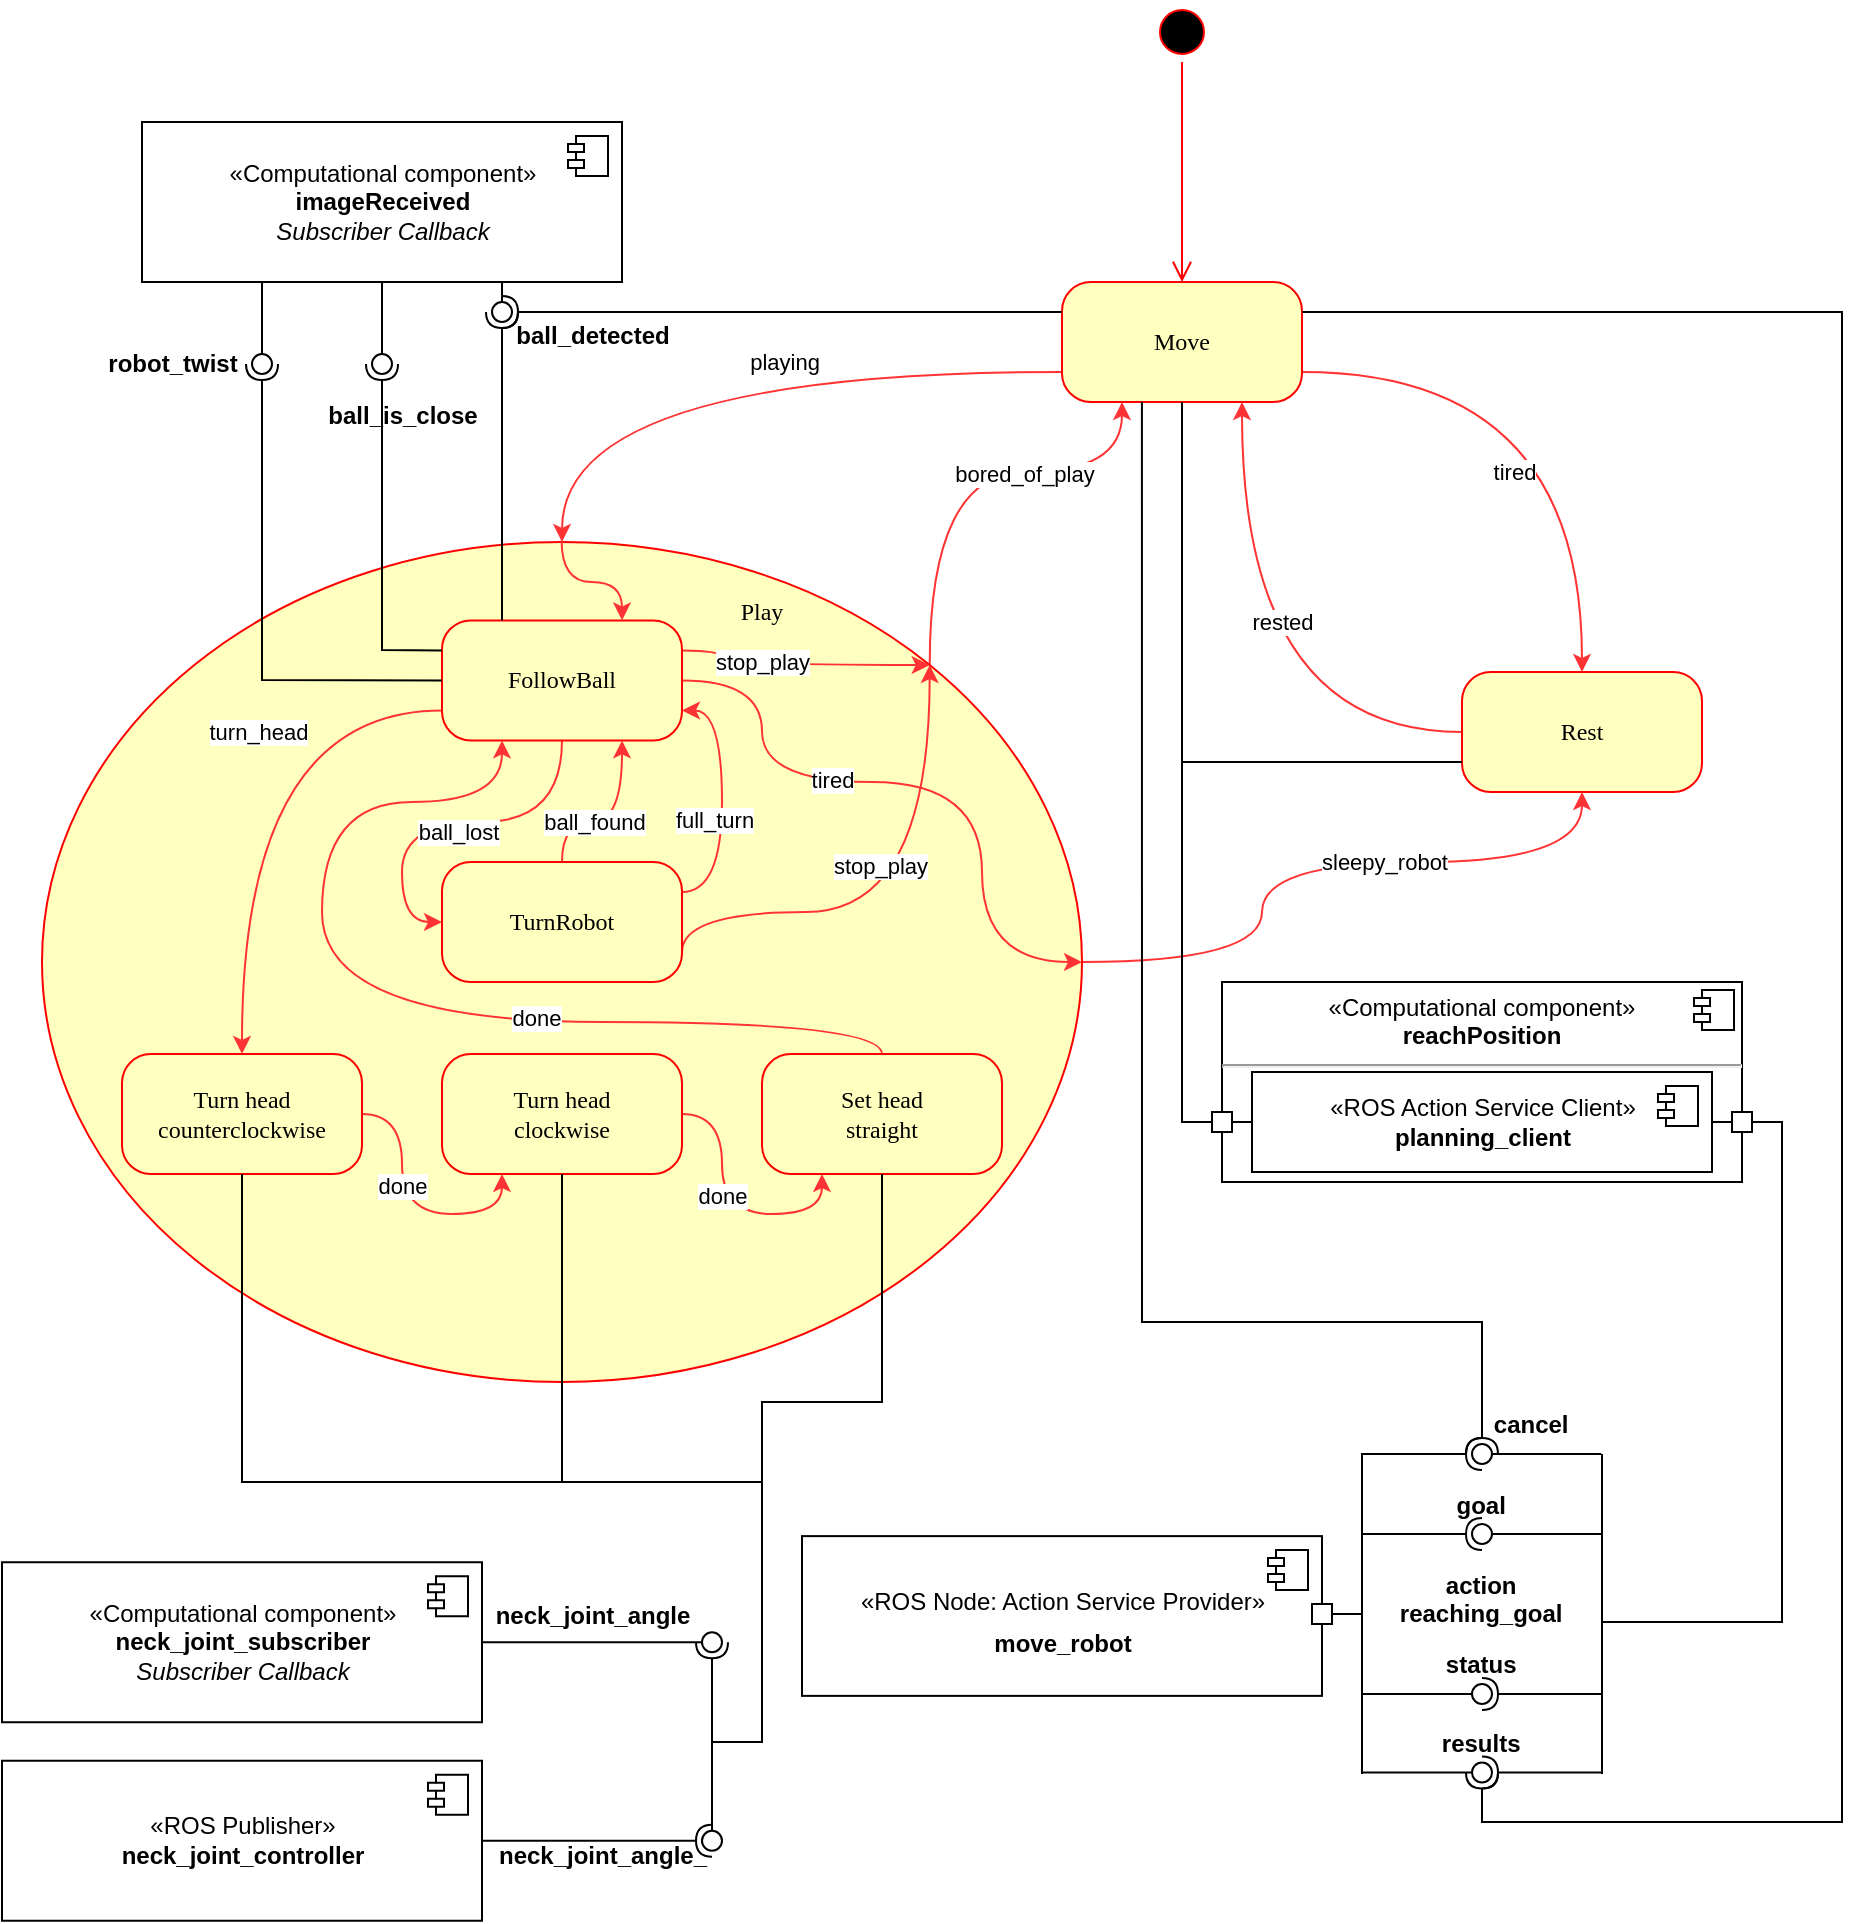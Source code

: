 <mxfile version="13.10.0" type="device"><diagram name="Page-1" id="58cdce13-f638-feb5-8d6f-7d28b1aa9fa0"><mxGraphModel dx="4853" dy="1680" grid="1" gridSize="10" guides="1" tooltips="1" connect="1" arrows="1" fold="1" page="1" pageScale="1" pageWidth="1100" pageHeight="850" background="#ffffff" math="0" shadow="0"><root><mxCell id="0"/><mxCell id="1" parent="0"/><mxCell id="Fb0dhV_kTxPqPZ2FEO-5-1" value="" style="ellipse;html=1;shape=startState;fillColor=#000000;strokeColor=#ff0000;rounded=1;shadow=0;comic=0;labelBackgroundColor=none;fontFamily=Verdana;fontSize=12;fontColor=#000000;align=center;direction=south;" parent="1" vertex="1"><mxGeometry x="-1565" y="50" width="30" height="30" as="geometry"/></mxCell><mxCell id="Fb0dhV_kTxPqPZ2FEO-5-2" style="edgeStyle=orthogonalEdgeStyle;orthogonalLoop=1;jettySize=auto;html=1;entryX=0.5;entryY=0;entryDx=0;entryDy=0;strokeColor=#FF3333;curved=1;exitX=1;exitY=0.75;exitDx=0;exitDy=0;" parent="1" source="Fb0dhV_kTxPqPZ2FEO-5-6" target="Fb0dhV_kTxPqPZ2FEO-5-9" edge="1"><mxGeometry relative="1" as="geometry"/></mxCell><mxCell id="Fb0dhV_kTxPqPZ2FEO-5-3" value="tired" style="edgeLabel;html=1;align=center;verticalAlign=middle;resizable=0;points=[];" parent="Fb0dhV_kTxPqPZ2FEO-5-2" vertex="1" connectable="0"><mxGeometry x="-0.41" y="2" relative="1" as="geometry"><mxPoint x="20" y="52" as="offset"/></mxGeometry></mxCell><mxCell id="Fb0dhV_kTxPqPZ2FEO-5-4" style="edgeStyle=orthogonalEdgeStyle;orthogonalLoop=1;jettySize=auto;html=1;strokeColor=#FF3333;curved=1;exitX=0;exitY=0.75;exitDx=0;exitDy=0;" parent="1" source="Fb0dhV_kTxPqPZ2FEO-5-6" target="Fb0dhV_kTxPqPZ2FEO-5-39" edge="1"><mxGeometry relative="1" as="geometry"><mxPoint x="-1730" y="340" as="targetPoint"/></mxGeometry></mxCell><mxCell id="Fb0dhV_kTxPqPZ2FEO-5-5" value="playing" style="edgeLabel;html=1;align=center;verticalAlign=middle;resizable=0;points=[];" parent="Fb0dhV_kTxPqPZ2FEO-5-4" vertex="1" connectable="0"><mxGeometry x="-0.731" y="2" relative="1" as="geometry"><mxPoint x="-93.97" y="-7.03" as="offset"/></mxGeometry></mxCell><mxCell id="Fb0dhV_kTxPqPZ2FEO-5-6" value="Move" style="rounded=1;whiteSpace=wrap;html=1;arcSize=24;fillColor=#ffffc0;strokeColor=#ff0000;shadow=0;comic=0;labelBackgroundColor=none;fontFamily=Verdana;fontSize=12;fontColor=#000000;align=center;" parent="1" vertex="1"><mxGeometry x="-1610" y="190" width="120" height="60" as="geometry"/></mxCell><mxCell id="Fb0dhV_kTxPqPZ2FEO-5-7" style="edgeStyle=orthogonalEdgeStyle;orthogonalLoop=1;jettySize=auto;html=1;entryX=0.75;entryY=1;entryDx=0;entryDy=0;strokeColor=#FF3333;curved=1;" parent="1" source="Fb0dhV_kTxPqPZ2FEO-5-9" target="Fb0dhV_kTxPqPZ2FEO-5-6" edge="1"><mxGeometry relative="1" as="geometry"/></mxCell><mxCell id="Fb0dhV_kTxPqPZ2FEO-5-8" value="rested" style="edgeLabel;html=1;align=center;verticalAlign=middle;resizable=0;points=[];" parent="Fb0dhV_kTxPqPZ2FEO-5-7" vertex="1" connectable="0"><mxGeometry x="-0.527" y="2" relative="1" as="geometry"><mxPoint x="-25" y="-57" as="offset"/></mxGeometry></mxCell><mxCell id="Fb0dhV_kTxPqPZ2FEO-5-9" value="Rest" style="rounded=1;whiteSpace=wrap;html=1;arcSize=24;fillColor=#ffffc0;strokeColor=#ff0000;shadow=0;comic=0;labelBackgroundColor=none;fontFamily=Verdana;fontSize=12;fontColor=#000000;align=center;" parent="1" vertex="1"><mxGeometry x="-1410" y="385" width="120" height="60" as="geometry"/></mxCell><mxCell id="Fb0dhV_kTxPqPZ2FEO-5-10" style="edgeStyle=orthogonalEdgeStyle;html=1;labelBackgroundColor=none;endArrow=open;endSize=8;strokeColor=#ff0000;fontFamily=Verdana;fontSize=12;align=left;" parent="1" source="Fb0dhV_kTxPqPZ2FEO-5-1" target="Fb0dhV_kTxPqPZ2FEO-5-6" edge="1"><mxGeometry relative="1" as="geometry"/></mxCell><mxCell id="Fb0dhV_kTxPqPZ2FEO-5-11" value="" style="rounded=0;orthogonalLoop=1;jettySize=auto;html=1;endArrow=none;endFill=0;entryX=0;entryY=0.75;entryDx=0;entryDy=0;" parent="1" target="Fb0dhV_kTxPqPZ2FEO-5-9" edge="1"><mxGeometry relative="1" as="geometry"><mxPoint x="-1550" y="430" as="sourcePoint"/><mxPoint x="-1545" y="450" as="targetPoint"/><Array as="points"/></mxGeometry></mxCell><mxCell id="Fb0dhV_kTxPqPZ2FEO-5-12" value="" style="rounded=0;orthogonalLoop=1;jettySize=auto;html=1;endArrow=none;endFill=0;" parent="1" edge="1"><mxGeometry relative="1" as="geometry"><mxPoint x="-1460" y="775.5" as="sourcePoint"/><mxPoint x="-1460" y="936" as="targetPoint"/><Array as="points"/></mxGeometry></mxCell><mxCell id="Fb0dhV_kTxPqPZ2FEO-5-13" value="" style="rounded=0;orthogonalLoop=1;jettySize=auto;html=1;endArrow=none;endFill=0;" parent="1" target="Fb0dhV_kTxPqPZ2FEO-5-15" edge="1"><mxGeometry relative="1" as="geometry"><mxPoint x="-1340.42" y="776" as="sourcePoint"/></mxGeometry></mxCell><mxCell id="Fb0dhV_kTxPqPZ2FEO-5-14" value="" style="rounded=0;orthogonalLoop=1;jettySize=auto;html=1;endArrow=halfCircle;endFill=0;entryX=0.5;entryY=0.5;entryDx=0;entryDy=0;endSize=6;strokeWidth=1;" parent="1" target="Fb0dhV_kTxPqPZ2FEO-5-15" edge="1"><mxGeometry relative="1" as="geometry"><mxPoint x="-1460.42" y="776" as="sourcePoint"/></mxGeometry></mxCell><mxCell id="Fb0dhV_kTxPqPZ2FEO-5-15" value="" style="ellipse;whiteSpace=wrap;html=1;fontFamily=Helvetica;fontSize=12;fontColor=#000000;align=center;strokeColor=#000000;fillColor=#ffffff;points=[];aspect=fixed;resizable=0;" parent="1" vertex="1"><mxGeometry x="-1405" y="771" width="10" height="10" as="geometry"/></mxCell><mxCell id="Fb0dhV_kTxPqPZ2FEO-5-16" value="" style="rounded=0;orthogonalLoop=1;jettySize=auto;html=1;endArrow=none;endFill=0;" parent="1" target="Fb0dhV_kTxPqPZ2FEO-5-18" edge="1"><mxGeometry relative="1" as="geometry"><mxPoint x="-1340.42" y="816" as="sourcePoint"/></mxGeometry></mxCell><mxCell id="Fb0dhV_kTxPqPZ2FEO-5-17" value="" style="rounded=0;orthogonalLoop=1;jettySize=auto;html=1;endArrow=halfCircle;endFill=0;entryX=0.5;entryY=0.5;entryDx=0;entryDy=0;endSize=6;strokeWidth=1;" parent="1" target="Fb0dhV_kTxPqPZ2FEO-5-18" edge="1"><mxGeometry relative="1" as="geometry"><mxPoint x="-1460.42" y="816" as="sourcePoint"/></mxGeometry></mxCell><mxCell id="Fb0dhV_kTxPqPZ2FEO-5-18" value="" style="ellipse;whiteSpace=wrap;html=1;fontFamily=Helvetica;fontSize=12;fontColor=#000000;align=center;strokeColor=#000000;fillColor=#ffffff;points=[];aspect=fixed;resizable=0;" parent="1" vertex="1"><mxGeometry x="-1405" y="811" width="10" height="10" as="geometry"/></mxCell><mxCell id="Fb0dhV_kTxPqPZ2FEO-5-19" value="goal" style="text;align=center;fontStyle=1;verticalAlign=middle;spacingLeft=3;spacingRight=3;strokeColor=none;rotatable=0;points=[[0,0.5],[1,0.5]];portConstraint=eastwest;" parent="1" vertex="1"><mxGeometry x="-1415.42" y="790.25" width="30" height="21" as="geometry"/></mxCell><mxCell id="Fb0dhV_kTxPqPZ2FEO-5-20" value="action&#10;reaching_goal" style="text;align=center;fontStyle=1;verticalAlign=middle;spacingLeft=3;spacingRight=3;strokeColor=none;rotatable=0;points=[[0,0.5],[1,0.5]];portConstraint=eastwest;" parent="1" vertex="1"><mxGeometry x="-1440.42" y="835" width="80" height="26" as="geometry"/></mxCell><mxCell id="Fb0dhV_kTxPqPZ2FEO-5-21" value="" style="rounded=0;orthogonalLoop=1;jettySize=auto;html=1;endArrow=none;endFill=0;" parent="1" target="Fb0dhV_kTxPqPZ2FEO-5-23" edge="1"><mxGeometry relative="1" as="geometry"><mxPoint x="-1460.42" y="935.25" as="sourcePoint"/></mxGeometry></mxCell><mxCell id="Fb0dhV_kTxPqPZ2FEO-5-22" value="" style="rounded=0;orthogonalLoop=1;jettySize=auto;html=1;endArrow=halfCircle;endFill=0;entryX=0.5;entryY=0.5;entryDx=0;entryDy=0;endSize=6;strokeWidth=1;" parent="1" target="Fb0dhV_kTxPqPZ2FEO-5-23" edge="1"><mxGeometry relative="1" as="geometry"><mxPoint x="-1340.42" y="935.25" as="sourcePoint"/></mxGeometry></mxCell><mxCell id="Fb0dhV_kTxPqPZ2FEO-5-23" value="" style="ellipse;whiteSpace=wrap;html=1;fontFamily=Helvetica;fontSize=12;fontColor=#000000;align=center;strokeColor=#000000;fillColor=#ffffff;points=[];aspect=fixed;resizable=0;" parent="1" vertex="1"><mxGeometry x="-1405" y="930.25" width="10" height="10" as="geometry"/></mxCell><mxCell id="Fb0dhV_kTxPqPZ2FEO-5-24" value="results" style="text;align=center;fontStyle=1;verticalAlign=middle;spacingLeft=3;spacingRight=3;strokeColor=none;rotatable=0;points=[[0,0.5],[1,0.5]];portConstraint=eastwest;" parent="1" vertex="1"><mxGeometry x="-1415.42" y="909.25" width="30" height="21" as="geometry"/></mxCell><mxCell id="Fb0dhV_kTxPqPZ2FEO-5-25" value="" style="rounded=0;orthogonalLoop=1;jettySize=auto;html=1;endArrow=none;endFill=0;" parent="1" edge="1"><mxGeometry relative="1" as="geometry"><mxPoint x="-1340" y="776" as="sourcePoint"/><mxPoint x="-1340" y="936" as="targetPoint"/><Array as="points"/></mxGeometry></mxCell><mxCell id="Fb0dhV_kTxPqPZ2FEO-5-26" value="cancel" style="text;align=center;fontStyle=1;verticalAlign=middle;spacingLeft=3;spacingRight=3;strokeColor=none;rotatable=0;points=[[0,0.5],[1,0.5]];portConstraint=eastwest;" parent="1" vertex="1"><mxGeometry x="-1390.42" y="750" width="30" height="21" as="geometry"/></mxCell><mxCell id="Fb0dhV_kTxPqPZ2FEO-5-27" value="" style="rounded=0;orthogonalLoop=1;jettySize=auto;html=1;endArrow=none;endFill=0;" parent="1" target="Fb0dhV_kTxPqPZ2FEO-5-29" edge="1"><mxGeometry relative="1" as="geometry"><mxPoint x="-1460.42" y="896" as="sourcePoint"/></mxGeometry></mxCell><mxCell id="Fb0dhV_kTxPqPZ2FEO-5-28" value="" style="rounded=0;orthogonalLoop=1;jettySize=auto;html=1;endArrow=halfCircle;endFill=0;entryX=0.5;entryY=0.5;entryDx=0;entryDy=0;endSize=6;strokeWidth=1;" parent="1" target="Fb0dhV_kTxPqPZ2FEO-5-29" edge="1"><mxGeometry relative="1" as="geometry"><mxPoint x="-1340.42" y="896" as="sourcePoint"/></mxGeometry></mxCell><mxCell id="Fb0dhV_kTxPqPZ2FEO-5-29" value="" style="ellipse;whiteSpace=wrap;html=1;fontFamily=Helvetica;fontSize=12;fontColor=#000000;align=center;strokeColor=#000000;fillColor=#ffffff;points=[];aspect=fixed;resizable=0;" parent="1" vertex="1"><mxGeometry x="-1405" y="891" width="10" height="10" as="geometry"/></mxCell><mxCell id="Fb0dhV_kTxPqPZ2FEO-5-30" value="status" style="text;align=center;fontStyle=1;verticalAlign=middle;spacingLeft=3;spacingRight=3;strokeColor=none;rotatable=0;points=[[0,0.5],[1,0.5]];portConstraint=eastwest;" parent="1" vertex="1"><mxGeometry x="-1415.42" y="870" width="30" height="21" as="geometry"/></mxCell><mxCell id="Fb0dhV_kTxPqPZ2FEO-5-31" value="«Computational component»&lt;br&gt;&lt;b&gt;imageReceived&lt;br&gt;&lt;/b&gt;&lt;i&gt;Subscriber Callback&lt;/i&gt;" style="html=1;dropTarget=0;" parent="1" vertex="1"><mxGeometry x="-2070" y="110" width="240" height="80" as="geometry"/></mxCell><mxCell id="Fb0dhV_kTxPqPZ2FEO-5-32" value="" style="shape=module;jettyWidth=8;jettyHeight=4;" parent="Fb0dhV_kTxPqPZ2FEO-5-31" vertex="1"><mxGeometry x="1" width="20" height="20" relative="1" as="geometry"><mxPoint x="-27" y="7" as="offset"/></mxGeometry></mxCell><mxCell id="Fb0dhV_kTxPqPZ2FEO-5-33" style="edgeStyle=orthogonalEdgeStyle;curved=1;orthogonalLoop=1;jettySize=auto;html=1;exitX=0.5;exitY=0;exitDx=0;exitDy=0;entryX=0.5;entryY=0;entryDx=0;entryDy=0;strokeColor=#FF3333;" parent="1" source="Fb0dhV_kTxPqPZ2FEO-5-39" target="Fb0dhV_kTxPqPZ2FEO-5-46" edge="1"><mxGeometry relative="1" as="geometry"/></mxCell><mxCell id="Fb0dhV_kTxPqPZ2FEO-5-34" style="edgeStyle=orthogonalEdgeStyle;curved=1;orthogonalLoop=1;jettySize=auto;html=1;entryX=0.5;entryY=0;entryDx=0;entryDy=0;strokeColor=#FF3333;" parent="1" source="Fb0dhV_kTxPqPZ2FEO-5-39" target="Fb0dhV_kTxPqPZ2FEO-5-46" edge="1"><mxGeometry relative="1" as="geometry"/></mxCell><mxCell id="Fb0dhV_kTxPqPZ2FEO-5-35" style="edgeStyle=orthogonalEdgeStyle;curved=1;orthogonalLoop=1;jettySize=auto;html=1;entryX=0.5;entryY=1;entryDx=0;entryDy=0;strokeColor=#FF3333;exitX=1;exitY=0.5;exitDx=0;exitDy=0;" parent="1" source="Fb0dhV_kTxPqPZ2FEO-5-39" target="Fb0dhV_kTxPqPZ2FEO-5-9" edge="1"><mxGeometry relative="1" as="geometry"><Array as="points"><mxPoint x="-1510" y="530"/><mxPoint x="-1510" y="480"/><mxPoint x="-1350" y="480"/></Array></mxGeometry></mxCell><mxCell id="Fb0dhV_kTxPqPZ2FEO-5-36" value="sleepy_robot" style="edgeLabel;html=1;align=center;verticalAlign=middle;resizable=0;points=[];" parent="Fb0dhV_kTxPqPZ2FEO-5-35" vertex="1" connectable="0"><mxGeometry x="0.171" y="-2" relative="1" as="geometry"><mxPoint x="4.48" y="-2" as="offset"/></mxGeometry></mxCell><mxCell id="Fb0dhV_kTxPqPZ2FEO-5-37" style="edgeStyle=orthogonalEdgeStyle;curved=1;orthogonalLoop=1;jettySize=auto;html=1;exitX=1;exitY=0;exitDx=0;exitDy=0;strokeColor=#FF3333;entryX=0.25;entryY=1;entryDx=0;entryDy=0;" parent="1" source="Fb0dhV_kTxPqPZ2FEO-5-39" target="Fb0dhV_kTxPqPZ2FEO-5-6" edge="1"><mxGeometry relative="1" as="geometry"><mxPoint x="-1570" y="300" as="targetPoint"/></mxGeometry></mxCell><mxCell id="Fb0dhV_kTxPqPZ2FEO-5-38" value="bored_of_play" style="edgeLabel;html=1;align=center;verticalAlign=middle;resizable=0;points=[];" parent="Fb0dhV_kTxPqPZ2FEO-5-37" vertex="1" connectable="0"><mxGeometry x="0.262" y="-1" relative="1" as="geometry"><mxPoint as="offset"/></mxGeometry></mxCell><mxCell id="Fb0dhV_kTxPqPZ2FEO-5-39" value="Play" style="ellipse;whiteSpace=wrap;html=1;fillColor=#ffffc0;rounded=1;shadow=0;fontFamily=Verdana;strokeColor=#ff0000;arcSize=24;comic=0;spacingBottom=350;spacingLeft=200;" parent="1" vertex="1"><mxGeometry x="-2120" y="320" width="520" height="420" as="geometry"/></mxCell><mxCell id="Fb0dhV_kTxPqPZ2FEO-5-40" style="edgeStyle=orthogonalEdgeStyle;curved=1;orthogonalLoop=1;jettySize=auto;html=1;entryX=0.5;entryY=0;entryDx=0;entryDy=0;strokeColor=#FF3333;exitX=0;exitY=0.75;exitDx=0;exitDy=0;" parent="1" source="Fb0dhV_kTxPqPZ2FEO-5-46" target="Fb0dhV_kTxPqPZ2FEO-5-52" edge="1"><mxGeometry relative="1" as="geometry"/></mxCell><mxCell id="Fb0dhV_kTxPqPZ2FEO-5-41" value="turn_head" style="edgeLabel;html=1;align=center;verticalAlign=middle;resizable=0;points=[];" parent="Fb0dhV_kTxPqPZ2FEO-5-40" vertex="1" connectable="0"><mxGeometry x="-0.183" y="8" relative="1" as="geometry"><mxPoint as="offset"/></mxGeometry></mxCell><mxCell id="Fb0dhV_kTxPqPZ2FEO-5-103" style="edgeStyle=orthogonalEdgeStyle;curved=1;orthogonalLoop=1;jettySize=auto;html=1;entryX=0;entryY=0.5;entryDx=0;entryDy=0;strokeColor=#FF3333;exitX=0.5;exitY=1;exitDx=0;exitDy=0;" parent="1" source="Fb0dhV_kTxPqPZ2FEO-5-46" target="Fb0dhV_kTxPqPZ2FEO-5-101" edge="1"><mxGeometry relative="1" as="geometry"><Array as="points"><mxPoint x="-1860" y="460"/><mxPoint x="-1940" y="460"/><mxPoint x="-1940" y="510"/></Array></mxGeometry></mxCell><mxCell id="Fb0dhV_kTxPqPZ2FEO-5-104" value="ball_lost" style="edgeLabel;html=1;align=center;verticalAlign=middle;resizable=0;points=[];" parent="Fb0dhV_kTxPqPZ2FEO-5-103" vertex="1" connectable="0"><mxGeometry x="0.156" y="3" relative="1" as="geometry"><mxPoint x="17" y="1.33" as="offset"/></mxGeometry></mxCell><mxCell id="Fb0dhV_kTxPqPZ2FEO-5-114" style="edgeStyle=orthogonalEdgeStyle;curved=1;orthogonalLoop=1;jettySize=auto;html=1;entryX=1;entryY=0;entryDx=0;entryDy=0;strokeColor=#FF3333;exitX=1;exitY=0.25;exitDx=0;exitDy=0;" parent="1" source="Fb0dhV_kTxPqPZ2FEO-5-46" target="Fb0dhV_kTxPqPZ2FEO-5-39" edge="1"><mxGeometry relative="1" as="geometry"><Array as="points"><mxPoint x="-1780" y="374"/><mxPoint x="-1780" y="382"/></Array></mxGeometry></mxCell><mxCell id="Fb0dhV_kTxPqPZ2FEO-5-115" value="stop_play" style="edgeLabel;html=1;align=center;verticalAlign=middle;resizable=0;points=[];" parent="Fb0dhV_kTxPqPZ2FEO-5-114" vertex="1" connectable="0"><mxGeometry x="-0.291" relative="1" as="geometry"><mxPoint x="0.92" y="-1.52" as="offset"/></mxGeometry></mxCell><mxCell id="Fb0dhV_kTxPqPZ2FEO-5-116" style="edgeStyle=orthogonalEdgeStyle;curved=1;orthogonalLoop=1;jettySize=auto;html=1;entryX=1;entryY=0.5;entryDx=0;entryDy=0;strokeColor=#FF3333;exitX=1;exitY=0.5;exitDx=0;exitDy=0;" parent="1" source="Fb0dhV_kTxPqPZ2FEO-5-46" target="Fb0dhV_kTxPqPZ2FEO-5-39" edge="1"><mxGeometry relative="1" as="geometry"><Array as="points"><mxPoint x="-1760" y="389"/><mxPoint x="-1760" y="440"/><mxPoint x="-1650" y="440"/><mxPoint x="-1650" y="530"/></Array></mxGeometry></mxCell><mxCell id="Fb0dhV_kTxPqPZ2FEO-5-117" value="tired" style="edgeLabel;html=1;align=center;verticalAlign=middle;resizable=0;points=[];" parent="Fb0dhV_kTxPqPZ2FEO-5-116" vertex="1" connectable="0"><mxGeometry x="-0.264" y="1" relative="1" as="geometry"><mxPoint as="offset"/></mxGeometry></mxCell><mxCell id="Fb0dhV_kTxPqPZ2FEO-5-46" value="FollowBall" style="rounded=1;whiteSpace=wrap;html=1;arcSize=24;fillColor=#ffffc0;strokeColor=#ff0000;shadow=0;comic=0;labelBackgroundColor=none;fontFamily=Verdana;fontSize=12;fontColor=#000000;align=center;" parent="1" vertex="1"><mxGeometry x="-1920" y="359.19" width="120" height="60" as="geometry"/></mxCell><mxCell id="Fb0dhV_kTxPqPZ2FEO-5-47" style="edgeStyle=orthogonalEdgeStyle;curved=1;orthogonalLoop=1;jettySize=auto;html=1;entryX=0.25;entryY=1;entryDx=0;entryDy=0;strokeColor=#FF3333;" parent="1" source="Fb0dhV_kTxPqPZ2FEO-5-49" target="Fb0dhV_kTxPqPZ2FEO-5-55" edge="1"><mxGeometry relative="1" as="geometry"/></mxCell><mxCell id="Fb0dhV_kTxPqPZ2FEO-5-48" value="done" style="edgeLabel;html=1;align=center;verticalAlign=middle;resizable=0;points=[];" parent="Fb0dhV_kTxPqPZ2FEO-5-47" vertex="1" connectable="0"><mxGeometry x="-0.023" y="7" relative="1" as="geometry"><mxPoint x="-7.03" y="-7.74" as="offset"/></mxGeometry></mxCell><mxCell id="Fb0dhV_kTxPqPZ2FEO-5-49" value="Turn head&lt;br&gt;clockwise" style="rounded=1;whiteSpace=wrap;html=1;arcSize=24;fillColor=#ffffc0;strokeColor=#ff0000;shadow=0;comic=0;labelBackgroundColor=none;fontFamily=Verdana;fontSize=12;fontColor=#000000;align=center;" parent="1" vertex="1"><mxGeometry x="-1920" y="576.0" width="120" height="60" as="geometry"/></mxCell><mxCell id="Fb0dhV_kTxPqPZ2FEO-5-50" style="edgeStyle=orthogonalEdgeStyle;curved=1;orthogonalLoop=1;jettySize=auto;html=1;entryX=0.25;entryY=1;entryDx=0;entryDy=0;strokeColor=#FF3333;" parent="1" source="Fb0dhV_kTxPqPZ2FEO-5-52" target="Fb0dhV_kTxPqPZ2FEO-5-49" edge="1"><mxGeometry relative="1" as="geometry"/></mxCell><mxCell id="Fb0dhV_kTxPqPZ2FEO-5-51" value="done" style="edgeLabel;html=1;align=center;verticalAlign=middle;resizable=0;points=[];" parent="Fb0dhV_kTxPqPZ2FEO-5-50" vertex="1" connectable="0"><mxGeometry x="-0.003" y="5" relative="1" as="geometry"><mxPoint y="-8.8" as="offset"/></mxGeometry></mxCell><mxCell id="Fb0dhV_kTxPqPZ2FEO-5-52" value="Turn head&lt;br&gt;counterclockwise" style="rounded=1;whiteSpace=wrap;html=1;arcSize=24;fillColor=#ffffc0;strokeColor=#ff0000;shadow=0;comic=0;labelBackgroundColor=none;fontFamily=Verdana;fontSize=12;fontColor=#000000;align=center;" parent="1" vertex="1"><mxGeometry x="-2080" y="576.0" width="120" height="60" as="geometry"/></mxCell><mxCell id="Fb0dhV_kTxPqPZ2FEO-5-111" style="edgeStyle=orthogonalEdgeStyle;curved=1;orthogonalLoop=1;jettySize=auto;html=1;entryX=0.25;entryY=1;entryDx=0;entryDy=0;strokeColor=#FF3333;exitX=0.5;exitY=0;exitDx=0;exitDy=0;" parent="1" source="Fb0dhV_kTxPqPZ2FEO-5-55" target="Fb0dhV_kTxPqPZ2FEO-5-46" edge="1"><mxGeometry relative="1" as="geometry"><Array as="points"><mxPoint x="-1700" y="560"/><mxPoint x="-1980" y="560"/><mxPoint x="-1980" y="450"/><mxPoint x="-1890" y="450"/></Array></mxGeometry></mxCell><mxCell id="Fb0dhV_kTxPqPZ2FEO-5-113" value="done" style="edgeLabel;html=1;align=center;verticalAlign=middle;resizable=0;points=[];" parent="Fb0dhV_kTxPqPZ2FEO-5-111" vertex="1" connectable="0"><mxGeometry x="-0.28" y="-2" relative="1" as="geometry"><mxPoint as="offset"/></mxGeometry></mxCell><mxCell id="Fb0dhV_kTxPqPZ2FEO-5-55" value="Set head&lt;br&gt;straight" style="rounded=1;whiteSpace=wrap;html=1;arcSize=24;fillColor=#ffffc0;strokeColor=#ff0000;shadow=0;comic=0;labelBackgroundColor=none;fontFamily=Verdana;fontSize=12;fontColor=#000000;align=center;" parent="1" vertex="1"><mxGeometry x="-1760" y="576.0" width="120" height="60" as="geometry"/></mxCell><mxCell id="Fb0dhV_kTxPqPZ2FEO-5-56" style="edgeStyle=orthogonalEdgeStyle;orthogonalLoop=1;jettySize=auto;html=1;entryX=0.75;entryY=0;entryDx=0;entryDy=0;strokeColor=#FF3333;curved=1;" parent="1" target="Fb0dhV_kTxPqPZ2FEO-5-46" edge="1"><mxGeometry relative="1" as="geometry"><mxPoint x="-1860.2" y="319.19" as="sourcePoint"/><mxPoint x="-1860.2" y="359.19" as="targetPoint"/><Array as="points"><mxPoint x="-1860" y="340"/><mxPoint x="-1830" y="340"/></Array></mxGeometry></mxCell><mxCell id="Fb0dhV_kTxPqPZ2FEO-5-57" value="«Computational component»&lt;br&gt;&lt;b&gt;neck_joint_subscriber&lt;br&gt;&lt;/b&gt;&lt;i&gt;Subscriber Callback&lt;/i&gt;" style="html=1;dropTarget=0;" parent="1" vertex="1"><mxGeometry x="-2140" y="830.12" width="240" height="80" as="geometry"/></mxCell><mxCell id="Fb0dhV_kTxPqPZ2FEO-5-58" value="" style="shape=module;jettyWidth=8;jettyHeight=4;" parent="Fb0dhV_kTxPqPZ2FEO-5-57" vertex="1"><mxGeometry x="1" width="20" height="20" relative="1" as="geometry"><mxPoint x="-27" y="7" as="offset"/></mxGeometry></mxCell><mxCell id="Fb0dhV_kTxPqPZ2FEO-5-59" value="«ROS Publisher»&lt;br&gt;&lt;b&gt;neck_joint_controller&lt;/b&gt;" style="html=1;dropTarget=0;" parent="1" vertex="1"><mxGeometry x="-2140" y="929.37" width="240" height="80" as="geometry"/></mxCell><mxCell id="Fb0dhV_kTxPqPZ2FEO-5-60" value="" style="shape=module;jettyWidth=8;jettyHeight=4;" parent="Fb0dhV_kTxPqPZ2FEO-5-59" vertex="1"><mxGeometry x="1" width="20" height="20" relative="1" as="geometry"><mxPoint x="-27" y="7" as="offset"/></mxGeometry></mxCell><mxCell id="Fb0dhV_kTxPqPZ2FEO-5-61" value="" style="rounded=0;orthogonalLoop=1;jettySize=auto;html=1;endArrow=none;endFill=0;exitX=1;exitY=0.5;exitDx=0;exitDy=0;" parent="1" source="Fb0dhV_kTxPqPZ2FEO-5-57" target="Fb0dhV_kTxPqPZ2FEO-5-63" edge="1"><mxGeometry relative="1" as="geometry"><mxPoint x="-2130" y="874.12" as="sourcePoint"/></mxGeometry></mxCell><mxCell id="Fb0dhV_kTxPqPZ2FEO-5-62" value="" style="rounded=0;orthogonalLoop=1;jettySize=auto;html=1;endArrow=halfCircle;endFill=0;entryX=0.5;entryY=0.5;entryDx=0;entryDy=0;endSize=6;strokeWidth=1;" parent="1" target="Fb0dhV_kTxPqPZ2FEO-5-63" edge="1"><mxGeometry relative="1" as="geometry"><mxPoint x="-1785" y="920" as="sourcePoint"/></mxGeometry></mxCell><mxCell id="Fb0dhV_kTxPqPZ2FEO-5-63" value="" style="ellipse;whiteSpace=wrap;html=1;fontFamily=Helvetica;fontSize=12;fontColor=#000000;align=center;strokeColor=#000000;fillColor=#ffffff;points=[];aspect=fixed;resizable=0;" parent="1" vertex="1"><mxGeometry x="-1790" y="865.12" width="10" height="10" as="geometry"/></mxCell><mxCell id="Fb0dhV_kTxPqPZ2FEO-5-64" value="" style="rounded=0;orthogonalLoop=1;jettySize=auto;html=1;endArrow=none;endFill=0;" parent="1" target="Fb0dhV_kTxPqPZ2FEO-5-66" edge="1"><mxGeometry relative="1" as="geometry"><mxPoint x="-1785" y="920" as="sourcePoint"/></mxGeometry></mxCell><mxCell id="Fb0dhV_kTxPqPZ2FEO-5-65" value="" style="rounded=0;orthogonalLoop=1;jettySize=auto;html=1;endArrow=halfCircle;endFill=0;entryX=0.5;entryY=0.5;entryDx=0;entryDy=0;endSize=6;strokeWidth=1;exitX=1;exitY=0.5;exitDx=0;exitDy=0;" parent="1" source="Fb0dhV_kTxPqPZ2FEO-5-59" target="Fb0dhV_kTxPqPZ2FEO-5-66" edge="1"><mxGeometry relative="1" as="geometry"><mxPoint x="-2080" y="945.12" as="sourcePoint"/></mxGeometry></mxCell><mxCell id="Fb0dhV_kTxPqPZ2FEO-5-66" value="" style="ellipse;whiteSpace=wrap;html=1;fontFamily=Helvetica;fontSize=12;fontColor=#000000;align=center;strokeColor=#000000;fillColor=#ffffff;points=[];aspect=fixed;resizable=0;" parent="1" vertex="1"><mxGeometry x="-1790" y="964.37" width="10" height="10" as="geometry"/></mxCell><mxCell id="Fb0dhV_kTxPqPZ2FEO-5-70" value="" style="rounded=0;orthogonalLoop=1;jettySize=auto;html=1;endArrow=none;endFill=0;exitX=0.75;exitY=1;exitDx=0;exitDy=0;" parent="1" source="Fb0dhV_kTxPqPZ2FEO-5-31" target="Fb0dhV_kTxPqPZ2FEO-5-72" edge="1"><mxGeometry relative="1" as="geometry"><mxPoint x="-1790" y="205" as="sourcePoint"/></mxGeometry></mxCell><mxCell id="Fb0dhV_kTxPqPZ2FEO-5-71" value="" style="rounded=0;orthogonalLoop=1;jettySize=auto;html=1;endArrow=halfCircle;endFill=0;entryX=0.5;entryY=0.5;entryDx=0;entryDy=0;endSize=6;strokeWidth=1;exitX=0;exitY=0.25;exitDx=0;exitDy=0;" parent="1" source="Fb0dhV_kTxPqPZ2FEO-5-6" target="Fb0dhV_kTxPqPZ2FEO-5-72" edge="1"><mxGeometry relative="1" as="geometry"><mxPoint x="-1750" y="205" as="sourcePoint"/></mxGeometry></mxCell><mxCell id="Fb0dhV_kTxPqPZ2FEO-5-72" value="" style="ellipse;whiteSpace=wrap;html=1;fontFamily=Helvetica;fontSize=12;fontColor=#000000;align=center;strokeColor=#000000;fillColor=#ffffff;points=[];aspect=fixed;resizable=0;" parent="1" vertex="1"><mxGeometry x="-1895" y="200" width="10" height="10" as="geometry"/></mxCell><mxCell id="Fb0dhV_kTxPqPZ2FEO-5-73" value="" style="rounded=0;orthogonalLoop=1;jettySize=auto;html=1;endArrow=none;endFill=0;exitX=0.5;exitY=1;exitDx=0;exitDy=0;" parent="1" source="Fb0dhV_kTxPqPZ2FEO-5-31" target="Fb0dhV_kTxPqPZ2FEO-5-75" edge="1"><mxGeometry relative="1" as="geometry"><mxPoint x="-2010" y="195" as="sourcePoint"/></mxGeometry></mxCell><mxCell id="Fb0dhV_kTxPqPZ2FEO-5-74" value="" style="rounded=0;orthogonalLoop=1;jettySize=auto;html=1;endArrow=halfCircle;endFill=0;entryX=0.5;entryY=0.5;entryDx=0;entryDy=0;endSize=6;strokeWidth=1;exitX=0;exitY=0.25;exitDx=0;exitDy=0;" parent="1" source="Fb0dhV_kTxPqPZ2FEO-5-46" target="Fb0dhV_kTxPqPZ2FEO-5-75" edge="1"><mxGeometry relative="1" as="geometry"><mxPoint x="-2010" y="280" as="sourcePoint"/><Array as="points"><mxPoint x="-1950" y="374"/></Array></mxGeometry></mxCell><mxCell id="Fb0dhV_kTxPqPZ2FEO-5-75" value="" style="ellipse;whiteSpace=wrap;html=1;fontFamily=Helvetica;fontSize=12;fontColor=#000000;align=center;strokeColor=#000000;fillColor=#ffffff;points=[];aspect=fixed;resizable=0;" parent="1" vertex="1"><mxGeometry x="-1955" y="226" width="10" height="10" as="geometry"/></mxCell><mxCell id="Fb0dhV_kTxPqPZ2FEO-5-76" value="ball_detected" style="text;align=center;fontStyle=1;verticalAlign=middle;spacingLeft=3;spacingRight=3;strokeColor=none;rotatable=0;points=[[0,0.5],[1,0.5]];portConstraint=eastwest;html=1;" parent="1" vertex="1"><mxGeometry x="-1885" y="204" width="80" height="26" as="geometry"/></mxCell><mxCell id="Fb0dhV_kTxPqPZ2FEO-5-77" value="" style="rounded=0;orthogonalLoop=1;jettySize=auto;html=1;endArrow=none;endFill=0;exitX=0.25;exitY=1;exitDx=0;exitDy=0;" parent="1" source="Fb0dhV_kTxPqPZ2FEO-5-31" target="Fb0dhV_kTxPqPZ2FEO-5-79" edge="1"><mxGeometry relative="1" as="geometry"><mxPoint x="-2020" y="225" as="sourcePoint"/></mxGeometry></mxCell><mxCell id="Fb0dhV_kTxPqPZ2FEO-5-78" value="" style="rounded=0;orthogonalLoop=1;jettySize=auto;html=1;endArrow=halfCircle;endFill=0;entryX=0.5;entryY=0.5;entryDx=0;entryDy=0;endSize=6;strokeWidth=1;exitX=0;exitY=0.5;exitDx=0;exitDy=0;" parent="1" source="Fb0dhV_kTxPqPZ2FEO-5-46" target="Fb0dhV_kTxPqPZ2FEO-5-79" edge="1"><mxGeometry relative="1" as="geometry"><mxPoint x="-1980" y="225" as="sourcePoint"/><Array as="points"><mxPoint x="-2010" y="389"/></Array></mxGeometry></mxCell><mxCell id="Fb0dhV_kTxPqPZ2FEO-5-79" value="" style="ellipse;whiteSpace=wrap;html=1;fontFamily=Helvetica;fontSize=12;fontColor=#000000;align=center;strokeColor=#000000;fillColor=#ffffff;points=[];aspect=fixed;resizable=0;" parent="1" vertex="1"><mxGeometry x="-2015" y="226" width="10" height="10" as="geometry"/></mxCell><mxCell id="Fb0dhV_kTxPqPZ2FEO-5-80" value="ball_is_close" style="text;align=center;fontStyle=1;verticalAlign=middle;spacingLeft=3;spacingRight=3;strokeColor=none;rotatable=0;points=[[0,0.5],[1,0.5]];portConstraint=eastwest;html=1;" parent="1" vertex="1"><mxGeometry x="-1980" y="244" width="80" height="26" as="geometry"/></mxCell><mxCell id="Fb0dhV_kTxPqPZ2FEO-5-81" value="robot_twist" style="text;align=center;fontStyle=1;verticalAlign=middle;spacingLeft=3;spacingRight=3;strokeColor=none;rotatable=0;points=[[0,0.5],[1,0.5]];portConstraint=eastwest;html=1;" parent="1" vertex="1"><mxGeometry x="-2095" y="218" width="80" height="26" as="geometry"/></mxCell><mxCell id="Fb0dhV_kTxPqPZ2FEO-5-82" value="neck_joint_angle" style="text;align=center;fontStyle=1;verticalAlign=middle;spacingLeft=3;spacingRight=3;strokeColor=none;rotatable=0;points=[[0,0.5],[1,0.5]];portConstraint=eastwest;html=1;" parent="1" vertex="1"><mxGeometry x="-1885" y="844" width="80" height="26" as="geometry"/></mxCell><mxCell id="Fb0dhV_kTxPqPZ2FEO-5-83" value="neck_joint_angle_" style="text;align=center;fontStyle=1;verticalAlign=middle;spacingLeft=3;spacingRight=3;strokeColor=none;rotatable=0;points=[[0,0.5],[1,0.5]];portConstraint=eastwest;html=1;" parent="1" vertex="1"><mxGeometry x="-1880" y="964.37" width="80" height="26" as="geometry"/></mxCell><mxCell id="Fb0dhV_kTxPqPZ2FEO-5-84" value="" style="rounded=0;orthogonalLoop=1;jettySize=auto;html=1;endArrow=halfCircle;endFill=0;entryX=0.5;entryY=0.5;entryDx=0;entryDy=0;endSize=6;strokeWidth=1;exitX=0.25;exitY=0;exitDx=0;exitDy=0;" parent="1" source="Fb0dhV_kTxPqPZ2FEO-5-46" edge="1"><mxGeometry relative="1" as="geometry"><mxPoint x="-1845" y="249" as="sourcePoint"/><mxPoint x="-1890.0" y="205" as="targetPoint"/></mxGeometry></mxCell><mxCell id="Fb0dhV_kTxPqPZ2FEO-5-85" value="&lt;p style=&quot;margin: 0px ; margin-top: 6px ; text-align: center&quot;&gt;«Computational component»&lt;br&gt;&lt;b&gt;reachPosition&lt;/b&gt;&lt;br&gt;&lt;/p&gt;&lt;hr&gt;&lt;p style=&quot;margin: 0px ; margin-left: 8px&quot;&gt;&lt;br&gt;&lt;/p&gt;" style="align=left;overflow=fill;html=1;dropTarget=0;" parent="1" vertex="1"><mxGeometry x="-1530" y="540" width="260" height="100" as="geometry"/></mxCell><mxCell id="Fb0dhV_kTxPqPZ2FEO-5-86" value="" style="shape=component;jettyWidth=8;jettyHeight=4;" parent="Fb0dhV_kTxPqPZ2FEO-5-85" vertex="1"><mxGeometry x="1" width="20" height="20" relative="1" as="geometry"><mxPoint x="-24" y="4" as="offset"/></mxGeometry></mxCell><mxCell id="Fb0dhV_kTxPqPZ2FEO-5-87" value="«ROS Action Service Client»&lt;br&gt;&lt;b&gt;planning_client&lt;/b&gt;" style="html=1;dropTarget=0;" parent="1" vertex="1"><mxGeometry x="-1515" y="585" width="230" height="50" as="geometry"/></mxCell><mxCell id="Fb0dhV_kTxPqPZ2FEO-5-88" value="" style="shape=module;jettyWidth=8;jettyHeight=4;" parent="Fb0dhV_kTxPqPZ2FEO-5-87" vertex="1"><mxGeometry x="1" width="20" height="20" relative="1" as="geometry"><mxPoint x="-27" y="7" as="offset"/></mxGeometry></mxCell><mxCell id="Fb0dhV_kTxPqPZ2FEO-5-89" value="" style="rounded=0;whiteSpace=wrap;html=1;" parent="1" vertex="1"><mxGeometry x="-1275" y="605" width="10" height="10" as="geometry"/></mxCell><mxCell id="Fb0dhV_kTxPqPZ2FEO-5-90" value="" style="rounded=0;orthogonalLoop=1;jettySize=auto;html=1;endArrow=none;endFill=0;entryX=1;entryY=0.5;entryDx=0;entryDy=0;exitX=0;exitY=0.5;exitDx=0;exitDy=0;" parent="1" source="Fb0dhV_kTxPqPZ2FEO-5-89" target="Fb0dhV_kTxPqPZ2FEO-5-87" edge="1"><mxGeometry relative="1" as="geometry"><mxPoint x="-1270" y="629" as="sourcePoint"/><mxPoint x="-1550" y="629.75" as="targetPoint"/></mxGeometry></mxCell><mxCell id="Fb0dhV_kTxPqPZ2FEO-5-91" value="" style="rounded=0;whiteSpace=wrap;html=1;" parent="1" vertex="1"><mxGeometry x="-1535" y="605" width="10" height="10" as="geometry"/></mxCell><mxCell id="Fb0dhV_kTxPqPZ2FEO-5-92" value="" style="rounded=0;orthogonalLoop=1;jettySize=auto;html=1;endArrow=none;endFill=0;entryX=1;entryY=0.5;entryDx=0;entryDy=0;exitX=0;exitY=0.5;exitDx=0;exitDy=0;" parent="1" source="Fb0dhV_kTxPqPZ2FEO-5-87" target="Fb0dhV_kTxPqPZ2FEO-5-91" edge="1"><mxGeometry relative="1" as="geometry"><mxPoint x="-1400" y="659.25" as="sourcePoint"/><mxPoint x="-1410" y="659.25" as="targetPoint"/></mxGeometry></mxCell><mxCell id="Fb0dhV_kTxPqPZ2FEO-5-93" value="" style="rounded=0;orthogonalLoop=1;jettySize=auto;html=1;endArrow=none;endFill=0;exitX=0;exitY=0.5;exitDx=0;exitDy=0;entryX=0.5;entryY=1;entryDx=0;entryDy=0;" parent="1" source="Fb0dhV_kTxPqPZ2FEO-5-91" target="Fb0dhV_kTxPqPZ2FEO-5-6" edge="1"><mxGeometry relative="1" as="geometry"><mxPoint x="-1545" y="599.92" as="sourcePoint"/><mxPoint x="-1555" y="580" as="targetPoint"/><Array as="points"><mxPoint x="-1550" y="610"/></Array></mxGeometry></mxCell><mxCell id="Fb0dhV_kTxPqPZ2FEO-5-94" value="" style="rounded=0;orthogonalLoop=1;jettySize=auto;html=1;endArrow=none;endFill=0;entryX=1;entryY=0.5;entryDx=0;entryDy=0;" parent="1" target="Fb0dhV_kTxPqPZ2FEO-5-89" edge="1"><mxGeometry relative="1" as="geometry"><mxPoint x="-1340" y="860" as="sourcePoint"/><mxPoint x="-1275" y="620" as="targetPoint"/><Array as="points"><mxPoint x="-1250" y="860"/><mxPoint x="-1250" y="610"/></Array></mxGeometry></mxCell><mxCell id="Fb0dhV_kTxPqPZ2FEO-5-98" value="" style="rounded=0;orthogonalLoop=1;jettySize=auto;html=1;endArrow=none;endFill=0;exitX=1;exitY=0.5;exitDx=0;exitDy=0;" parent="1" edge="1"><mxGeometry relative="1" as="geometry"><mxPoint x="-1475" y="856" as="sourcePoint"/><mxPoint x="-1460" y="856" as="targetPoint"/></mxGeometry></mxCell><mxCell id="Fb0dhV_kTxPqPZ2FEO-5-99" value="" style="rounded=0;orthogonalLoop=1;jettySize=auto;html=1;endArrow=halfCircle;endFill=0;endSize=6;strokeWidth=1;exitX=0.333;exitY=0.997;exitDx=0;exitDy=0;exitPerimeter=0;" parent="1" source="Fb0dhV_kTxPqPZ2FEO-5-6" edge="1"><mxGeometry relative="1" as="geometry"><mxPoint x="-1405" y="629" as="sourcePoint"/><mxPoint x="-1400" y="776" as="targetPoint"/><Array as="points"><mxPoint x="-1570" y="710"/><mxPoint x="-1400" y="710"/></Array></mxGeometry></mxCell><mxCell id="Fb0dhV_kTxPqPZ2FEO-5-105" style="edgeStyle=orthogonalEdgeStyle;curved=1;orthogonalLoop=1;jettySize=auto;html=1;entryX=0.75;entryY=1;entryDx=0;entryDy=0;strokeColor=#FF3333;" parent="1" source="Fb0dhV_kTxPqPZ2FEO-5-101" target="Fb0dhV_kTxPqPZ2FEO-5-46" edge="1"><mxGeometry relative="1" as="geometry"><Array as="points"><mxPoint x="-1860" y="460"/><mxPoint x="-1830" y="460"/></Array></mxGeometry></mxCell><mxCell id="Fb0dhV_kTxPqPZ2FEO-5-108" value="ball_found" style="edgeLabel;html=1;align=center;verticalAlign=middle;resizable=0;points=[];" parent="Fb0dhV_kTxPqPZ2FEO-5-105" vertex="1" connectable="0"><mxGeometry x="-0.212" y="-1" relative="1" as="geometry"><mxPoint x="-0.67" y="-1.0" as="offset"/></mxGeometry></mxCell><mxCell id="Fb0dhV_kTxPqPZ2FEO-5-106" style="edgeStyle=orthogonalEdgeStyle;curved=1;orthogonalLoop=1;jettySize=auto;html=1;entryX=1;entryY=0.75;entryDx=0;entryDy=0;strokeColor=#FF3333;exitX=1;exitY=0.25;exitDx=0;exitDy=0;" parent="1" source="Fb0dhV_kTxPqPZ2FEO-5-101" target="Fb0dhV_kTxPqPZ2FEO-5-46" edge="1"><mxGeometry relative="1" as="geometry"/></mxCell><mxCell id="Fb0dhV_kTxPqPZ2FEO-5-107" value="full_turn" style="edgeLabel;html=1;align=center;verticalAlign=middle;resizable=0;points=[];" parent="Fb0dhV_kTxPqPZ2FEO-5-106" vertex="1" connectable="0"><mxGeometry x="-0.139" y="4" relative="1" as="geometry"><mxPoint as="offset"/></mxGeometry></mxCell><mxCell id="Fb0dhV_kTxPqPZ2FEO-5-109" style="edgeStyle=orthogonalEdgeStyle;curved=1;orthogonalLoop=1;jettySize=auto;html=1;entryX=1;entryY=0;entryDx=0;entryDy=0;strokeColor=#FF3333;exitX=1;exitY=0.75;exitDx=0;exitDy=0;" parent="1" source="Fb0dhV_kTxPqPZ2FEO-5-101" target="Fb0dhV_kTxPqPZ2FEO-5-39" edge="1"><mxGeometry relative="1" as="geometry"><Array as="points"><mxPoint x="-1676" y="505"/></Array></mxGeometry></mxCell><mxCell id="Fb0dhV_kTxPqPZ2FEO-5-110" value="stop_play" style="edgeLabel;html=1;align=center;verticalAlign=middle;resizable=0;points=[];" parent="Fb0dhV_kTxPqPZ2FEO-5-109" vertex="1" connectable="0"><mxGeometry x="0.249" y="25" relative="1" as="geometry"><mxPoint as="offset"/></mxGeometry></mxCell><mxCell id="Fb0dhV_kTxPqPZ2FEO-5-101" value="TurnRobot" style="rounded=1;whiteSpace=wrap;html=1;arcSize=24;fillColor=#ffffc0;strokeColor=#ff0000;shadow=0;comic=0;labelBackgroundColor=none;fontFamily=Verdana;fontSize=12;fontColor=#000000;align=center;" parent="1" vertex="1"><mxGeometry x="-1920" y="480.0" width="120" height="60" as="geometry"/></mxCell><mxCell id="Fb0dhV_kTxPqPZ2FEO-5-122" value="" style="rounded=0;orthogonalLoop=1;jettySize=auto;html=1;endArrow=halfCircle;endFill=0;entryX=0.5;entryY=0.5;entryDx=0;entryDy=0;endSize=6;strokeWidth=1;exitX=1;exitY=0.25;exitDx=0;exitDy=0;" parent="1" source="Fb0dhV_kTxPqPZ2FEO-5-6" edge="1"><mxGeometry relative="1" as="geometry"><mxPoint x="-1375" y="996" as="sourcePoint"/><mxPoint x="-1400" y="935.25" as="targetPoint"/><Array as="points"><mxPoint x="-1220" y="205"/><mxPoint x="-1220" y="960"/><mxPoint x="-1400" y="960"/></Array></mxGeometry></mxCell><mxCell id="Fb0dhV_kTxPqPZ2FEO-5-124" value="" style="rounded=0;orthogonalLoop=1;jettySize=auto;html=1;endArrow=none;endFill=0;entryX=0.5;entryY=1;entryDx=0;entryDy=0;" parent="1" target="Fb0dhV_kTxPqPZ2FEO-5-49" edge="1"><mxGeometry relative="1" as="geometry"><mxPoint x="-1785" y="920" as="sourcePoint"/><mxPoint x="-1650" y="930.25" as="targetPoint"/><Array as="points"><mxPoint x="-1760" y="920"/><mxPoint x="-1760" y="790"/><mxPoint x="-1860" y="790"/></Array></mxGeometry></mxCell><mxCell id="Fb0dhV_kTxPqPZ2FEO-5-125" value="" style="rounded=0;orthogonalLoop=1;jettySize=auto;html=1;endArrow=none;endFill=0;exitX=0.5;exitY=1;exitDx=0;exitDy=0;" parent="1" source="Fb0dhV_kTxPqPZ2FEO-5-52" edge="1"><mxGeometry relative="1" as="geometry"><mxPoint x="-2020" y="769" as="sourcePoint"/><mxPoint x="-1860" y="790" as="targetPoint"/><Array as="points"><mxPoint x="-2020" y="790"/></Array></mxGeometry></mxCell><mxCell id="Fb0dhV_kTxPqPZ2FEO-5-128" value="" style="rounded=0;orthogonalLoop=1;jettySize=auto;html=1;endArrow=none;endFill=0;exitX=0.5;exitY=1;exitDx=0;exitDy=0;" parent="1" source="Fb0dhV_kTxPqPZ2FEO-5-55" edge="1"><mxGeometry relative="1" as="geometry"><mxPoint x="-2010" y="646.0" as="sourcePoint"/><mxPoint x="-1760" y="790" as="targetPoint"/><Array as="points"><mxPoint x="-1700" y="750"/><mxPoint x="-1760" y="750"/></Array></mxGeometry></mxCell><mxCell id="_nx3WWP5LokCsJanPtD3-1" value="&lt;p style=&quot;margin: 6px 0px 0px&quot;&gt;«ROS Node: Action Service Provider»&lt;br&gt;&lt;/p&gt;&lt;p style=&quot;margin: 6px 0px 0px&quot;&gt;&lt;b&gt;move_robot&lt;/b&gt;&lt;/p&gt;" style="html=1;dropTarget=0;" parent="1" vertex="1"><mxGeometry x="-1740" y="817.06" width="260" height="79.88" as="geometry"/></mxCell><mxCell id="_nx3WWP5LokCsJanPtD3-2" value="" style="shape=module;jettyWidth=8;jettyHeight=4;" parent="_nx3WWP5LokCsJanPtD3-1" vertex="1"><mxGeometry x="1" width="20" height="20" relative="1" as="geometry"><mxPoint x="-27" y="7" as="offset"/></mxGeometry></mxCell><mxCell id="_nx3WWP5LokCsJanPtD3-3" value="" style="rounded=0;whiteSpace=wrap;html=1;" parent="1" vertex="1"><mxGeometry x="-1485" y="851" width="10" height="10" as="geometry"/></mxCell></root></mxGraphModel></diagram></mxfile>